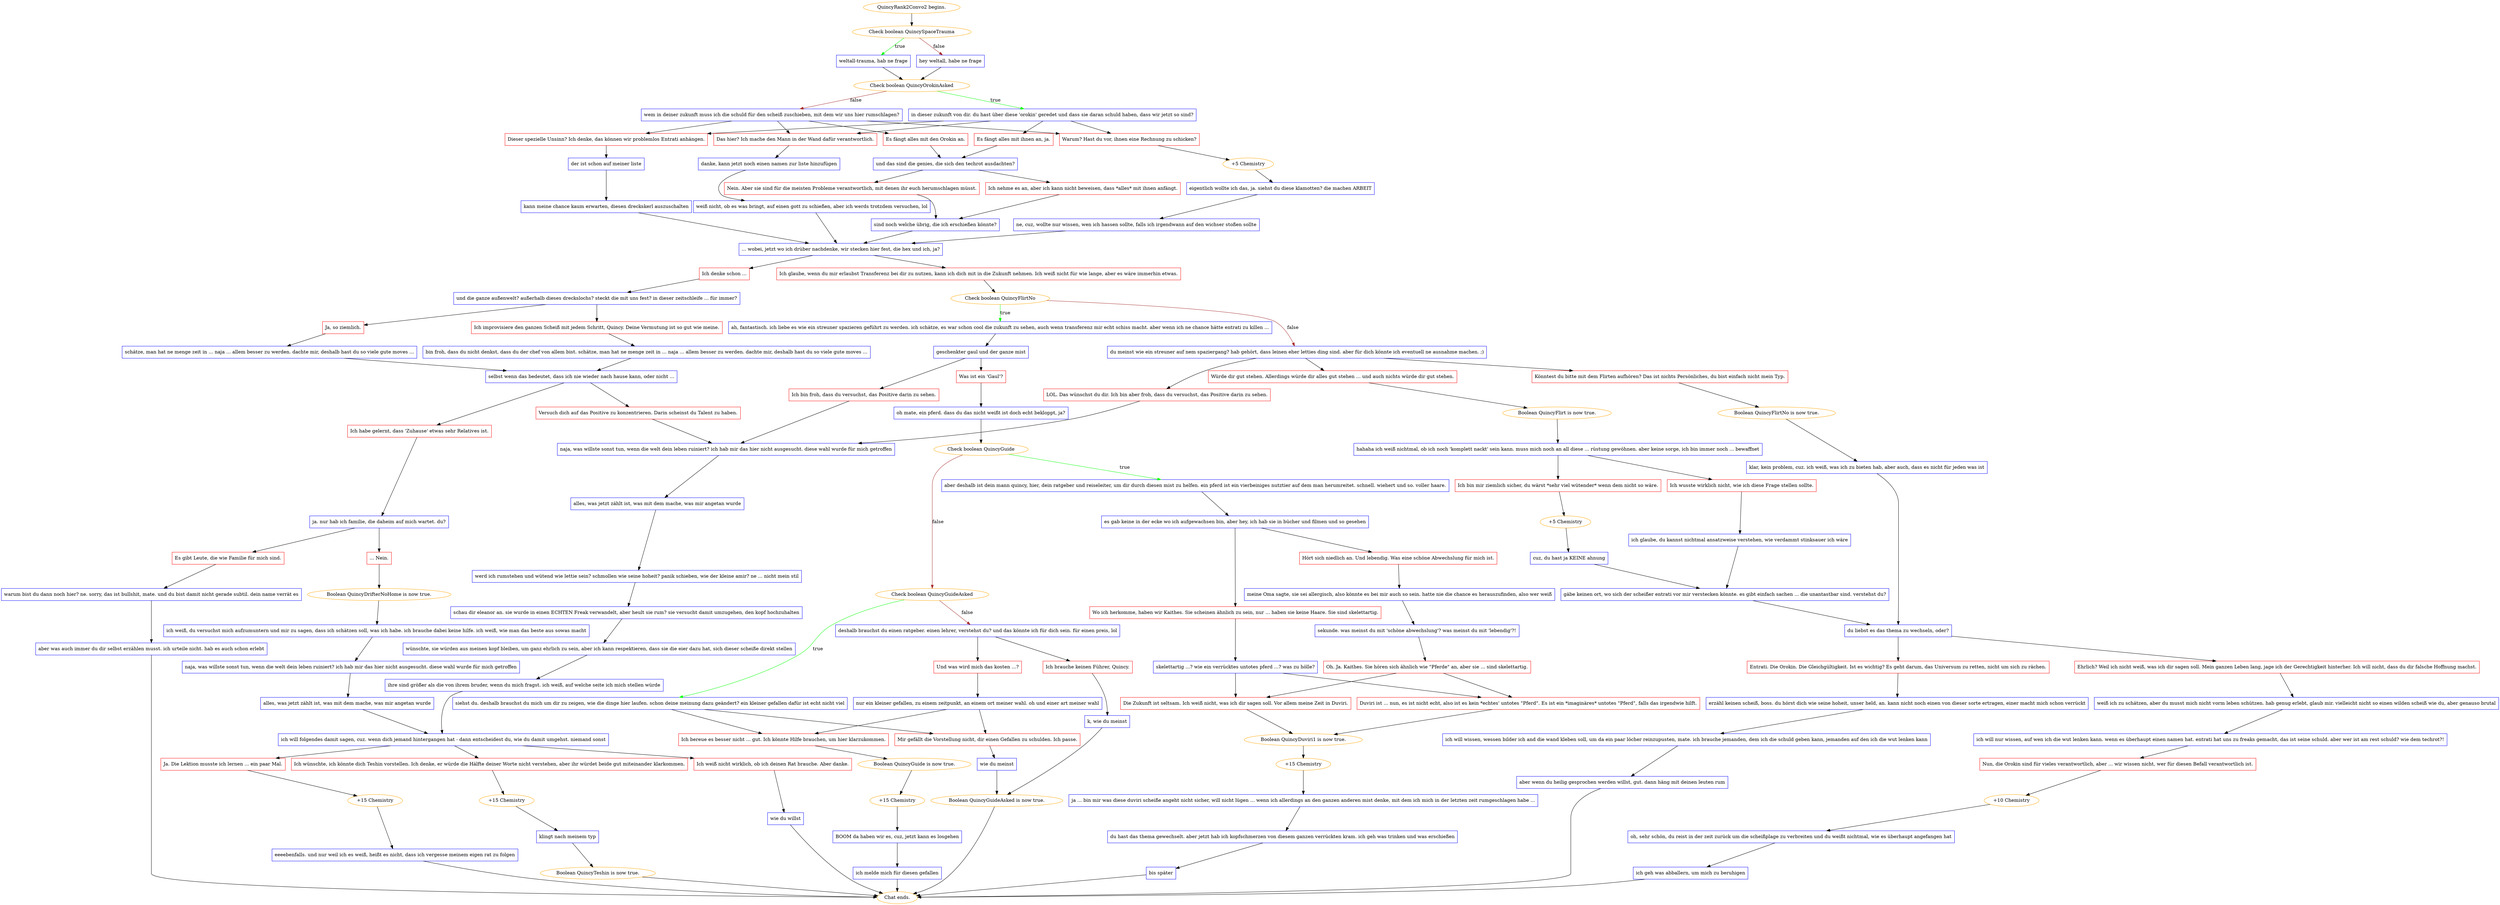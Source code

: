 digraph {
	"QuincyRank2Convo2 begins." [color=orange];
		"QuincyRank2Convo2 begins." -> j904192915;
	j904192915 [label="Check boolean QuincySpaceTrauma",color=orange];
		j904192915 -> j3015871306 [label=true,color=green];
		j904192915 -> j2155426165 [label=false,color=brown];
	j3015871306 [label="weltall-trauma, hab ne frage",shape=box,color=blue];
		j3015871306 -> j3132852601;
	j2155426165 [label="hey weltall, habe ne frage",shape=box,color=blue];
		j2155426165 -> j3132852601;
	j3132852601 [label="Check boolean QuincyOrokinAsked",color=orange];
		j3132852601 -> j3972062379 [label=true,color=green];
		j3132852601 -> j1595108344 [label=false,color=brown];
	j3972062379 [label="in dieser zukunft von dir. du hast über diese 'orokin' geredet und dass sie daran schuld haben, dass wir jetzt so sind?",shape=box,color=blue];
		j3972062379 -> j122582366;
		j3972062379 -> j781125204;
		j3972062379 -> j1483525800;
		j3972062379 -> j1785099273;
	j1595108344 [label="wem in deiner zukunft muss ich die schuld für den scheiß zuschieben, mit dem wir uns hier rumschlagen?",shape=box,color=blue];
		j1595108344 -> j122582366;
		j1595108344 -> j781125204;
		j1595108344 -> j1483525800;
		j1595108344 -> j537029286;
	j122582366 [label="Warum? Hast du vor, ihnen eine Rechnung zu schicken?",shape=box,color=red];
		j122582366 -> j1416640813;
	j781125204 [label="Dieser spezielle Unsinn? Ich denke, das können wir problemlos Entrati anhängen.",shape=box,color=red];
		j781125204 -> j4007178742;
	j1483525800 [label="Das hier? Ich mache den Mann in der Wand dafür verantwortlich.",shape=box,color=red];
		j1483525800 -> j2972121046;
	j1785099273 [label="Es fängt alles mit ihnen an, ja.",shape=box,color=red];
		j1785099273 -> j2589757791;
	j537029286 [label="Es fängt alles mit den Orokin an.",shape=box,color=red];
		j537029286 -> j2589757791;
	j1416640813 [label="+5 Chemistry",color=orange];
		j1416640813 -> j2900924614;
	j4007178742 [label="der ist schon auf meiner liste",shape=box,color=blue];
		j4007178742 -> j881264978;
	j2972121046 [label="danke, kann jetzt noch einen namen zur liste hinzufügen",shape=box,color=blue];
		j2972121046 -> j2946636816;
	j2589757791 [label="und das sind die genies, die sich den techrot ausdachten?",shape=box,color=blue];
		j2589757791 -> j2401571577;
		j2589757791 -> j997438605;
	j2900924614 [label="eigentlich wollte ich das, ja. siehst du diese klamotten? die machen ARBEIT",shape=box,color=blue];
		j2900924614 -> j3003982013;
	j881264978 [label="kann meine chance kaum erwarten, diesen dreckskerl auszuschalten",shape=box,color=blue];
		j881264978 -> j1567157597;
	j2946636816 [label="weiß nicht, ob es was bringt, auf einen gott zu schießen, aber ich werds trotzdem versuchen, lol",shape=box,color=blue];
		j2946636816 -> j1567157597;
	j2401571577 [label="Nein. Aber sie sind für die meisten Probleme verantwortlich, mit denen ihr euch herumschlagen müsst.",shape=box,color=red];
		j2401571577 -> j2921084536;
	j997438605 [label="Ich nehme es an, aber ich kann nicht beweisen, dass *alles* mit ihnen anfängt.",shape=box,color=red];
		j997438605 -> j2921084536;
	j3003982013 [label="ne, cuz, wollte nur wissen, wen ich hassen sollte, falls ich irgendwann auf den wichser stoßen sollte",shape=box,color=blue];
		j3003982013 -> j1567157597;
	j1567157597 [label="... wobei, jetzt wo ich drüber nachdenke, wir stecken hier fest, die hex und ich, ja?",shape=box,color=blue];
		j1567157597 -> j1411962644;
		j1567157597 -> j251572689;
	j2921084536 [label="sind noch welche übrig, die ich erschießen könnte?",shape=box,color=blue];
		j2921084536 -> j1567157597;
	j1411962644 [label="Ich glaube, wenn du mir erlaubst Transferenz bei dir zu nutzen, kann ich dich mit in die Zukunft nehmen. Ich weiß nicht für wie lange, aber es wäre immerhin etwas.",shape=box,color=red];
		j1411962644 -> j1101179576;
	j251572689 [label="Ich denke schon ...",shape=box,color=red];
		j251572689 -> j3104420051;
	j1101179576 [label="Check boolean QuincyFlirtNo",color=orange];
		j1101179576 -> j3832209963 [label=true,color=green];
		j1101179576 -> j1096328713 [label=false,color=brown];
	j3104420051 [label="und die ganze außenwelt? außerhalb dieses dreckslochs? steckt die mit uns fest? in dieser zeitschleife ... für immer?",shape=box,color=blue];
		j3104420051 -> j3162233713;
		j3104420051 -> j3116798067;
	j3832209963 [label="ah, fantastisch. ich liebe es wie ein streuner spazieren geführt zu werden. ich schätze, es war schon cool die zukunft zu sehen, auch wenn transferenz mir echt schiss macht. aber wenn ich ne chance hätte entrati zu killen ...",shape=box,color=blue];
		j3832209963 -> j422368101;
	j1096328713 [label="du meinst wie ein streuner auf nem spaziergang? hab gehört, dass leinen eher letties ding sind. aber für dich könnte ich eventuell ne ausnahme machen. ;)",shape=box,color=blue];
		j1096328713 -> j2678682252;
		j1096328713 -> j3343290957;
		j1096328713 -> j3021809584;
	j3162233713 [label="Ich improvisiere den ganzen Scheiß mit jedem Schritt, Quincy. Deine Vermutung ist so gut wie meine.",shape=box,color=red];
		j3162233713 -> j2763429834;
	j3116798067 [label="Ja, so ziemlich.",shape=box,color=red];
		j3116798067 -> j236600507;
	j422368101 [label="geschenkter gaul und der ganze mist",shape=box,color=blue];
		j422368101 -> j428839256;
		j422368101 -> j1465844660;
	j2678682252 [label="Würde dir gut stehen. Allerdings würde dir alles gut stehen ... und auch nichts würde dir gut stehen.",shape=box,color=red];
		j2678682252 -> j4076101489;
	j3343290957 [label="Könntest du bitte mit dem Flirten aufhören? Das ist nichts Persönliches, du bist einfach nicht mein Typ.",shape=box,color=red];
		j3343290957 -> j1714869579;
	j3021809584 [label="LOL. Das wünschst du dir. Ich bin aber froh, dass du versuchst, das Positive darin zu sehen.",shape=box,color=red];
		j3021809584 -> j3577494251;
	j2763429834 [label="bin froh, dass du nicht denkst, dass du der chef von allem bist. schätze, man hat ne menge zeit in ... naja ... allem besser zu werden. dachte mir, deshalb hast du so viele gute moves ...",shape=box,color=blue];
		j2763429834 -> j3777292086;
	j236600507 [label="schätze, man hat ne menge zeit in ... naja ... allem besser zu werden. dachte mir, deshalb hast du so viele gute moves ...",shape=box,color=blue];
		j236600507 -> j3777292086;
	j428839256 [label="Was ist ein 'Gaul'?",shape=box,color=red];
		j428839256 -> j2431041530;
	j1465844660 [label="Ich bin froh, dass du versuchst, das Positive darin zu sehen.",shape=box,color=red];
		j1465844660 -> j3577494251;
	j4076101489 [label="Boolean QuincyFlirt is now true.",color=orange];
		j4076101489 -> j3794988996;
	j1714869579 [label="Boolean QuincyFlirtNo is now true.",color=orange];
		j1714869579 -> j3752177011;
	j3577494251 [label="naja, was willste sonst tun, wenn die welt dein leben ruiniert? ich hab mir das hier nicht ausgesucht. diese wahl wurde für mich getroffen",shape=box,color=blue];
		j3577494251 -> j4163405987;
	j3777292086 [label="selbst wenn das bedeutet, dass ich nie wieder nach hause kann, oder nicht ...",shape=box,color=blue];
		j3777292086 -> j24093074;
		j3777292086 -> j4246581307;
	j2431041530 [label="oh mate, ein pferd. dass du das nicht weißt ist doch echt bekloppt, ja?",shape=box,color=blue];
		j2431041530 -> j2769252834;
	j3794988996 [label="hahaha ich weiß nichtmal, ob ich noch 'komplett nackt' sein kann. muss mich noch an all diese ... rüstung gewöhnen. aber keine sorge, ich bin immer noch ... bewaffnet",shape=box,color=blue];
		j3794988996 -> j3451354641;
		j3794988996 -> j3723896337;
	j3752177011 [label="klar, kein problem, cuz. ich weiß, was ich zu bieten hab, aber auch, dass es nicht für jeden was ist",shape=box,color=blue];
		j3752177011 -> j407443119;
	j4163405987 [label="alles, was jetzt zählt ist, was mit dem mache, was mir angetan wurde",shape=box,color=blue];
		j4163405987 -> j3478511790;
	j24093074 [label="Versuch dich auf das Positive zu konzentrieren. Darin scheinst du Talent zu haben.",shape=box,color=red];
		j24093074 -> j3577494251;
	j4246581307 [label="Ich habe gelernt, dass 'Zuhause' etwas sehr Relatives ist.",shape=box,color=red];
		j4246581307 -> j1061421444;
	j2769252834 [label="Check boolean QuincyGuide",color=orange];
		j2769252834 -> j3266462377 [label=true,color=green];
		j2769252834 -> j1789164529 [label=false,color=brown];
	j3451354641 [label="Ich wusste wirklich nicht, wie ich diese Frage stellen sollte.",shape=box,color=red];
		j3451354641 -> j883122386;
	j3723896337 [label="Ich bin mir ziemlich sicher, du wärst *sehr viel wütender* wenn dem nicht so wäre.",shape=box,color=red];
		j3723896337 -> j659082717;
	j407443119 [label="du liebst es das thema zu wechseln, oder?",shape=box,color=blue];
		j407443119 -> j3243016758;
		j407443119 -> j434100532;
	j3478511790 [label="werd ich rumstehen und wütend wie lettie sein? schmollen wie seine hoheit? panik schieben, wie der kleine amir? ne ... nicht mein stil",shape=box,color=blue];
		j3478511790 -> j3052191698;
	j1061421444 [label="ja. nur hab ich familie, die daheim auf mich wartet. du?",shape=box,color=blue];
		j1061421444 -> j4001965184;
		j1061421444 -> j1123703907;
	j3266462377 [label="aber deshalb ist dein mann quincy, hier, dein ratgeber und reiseleiter, um dir durch diesen mist zu helfen. ein pferd ist ein vierbeiniges nutztier auf dem man herumreitet. schnell. wiehert und so. voller haare.",shape=box,color=blue];
		j3266462377 -> j772638609;
	j1789164529 [label="Check boolean QuincyGuideAsked",color=orange];
		j1789164529 -> j1037084411 [label=true,color=green];
		j1789164529 -> j3132575198 [label=false,color=brown];
	j883122386 [label="ich glaube, du kannst nichtmal ansatzweise verstehen, wie verdammt stinksauer ich wäre",shape=box,color=blue];
		j883122386 -> j1129033508;
	j659082717 [label="+5 Chemistry",color=orange];
		j659082717 -> j2736627244;
	j3243016758 [label="Ehrlich? Weil ich nicht weiß, was ich dir sagen soll. Mein ganzen Leben lang, jage ich der Gerechtigkeit hinterher. Ich will nicht, dass du dir falsche Hoffnung machst.",shape=box,color=red];
		j3243016758 -> j1121122481;
	j434100532 [label="Entrati. Die Orokin. Die Gleichgültigkeit. Ist es wichtig? Es geht darum, das Universum zu retten, nicht um sich zu rächen.",shape=box,color=red];
		j434100532 -> j337908678;
	j3052191698 [label="schau dir eleanor an. sie wurde in einen ECHTEN Freak verwandelt, aber heult sie rum? sie versucht damit umzugehen, den kopf hochzuhalten",shape=box,color=blue];
		j3052191698 -> j523385320;
	j4001965184 [label="... Nein.",shape=box,color=red];
		j4001965184 -> j3509770042;
	j1123703907 [label="Es gibt Leute, die wie Familie für mich sind.",shape=box,color=red];
		j1123703907 -> j2152405072;
	j772638609 [label="es gab keine in der ecke wo ich aufgewachsen bin, aber hey, ich hab sie in bücher und filmen und so gesehen",shape=box,color=blue];
		j772638609 -> j2047482686;
		j772638609 -> j623757449;
	j1037084411 [label="siehst du. deshalb brauchst du mich um dir zu zeigen, wie die dinge hier laufen. schon deine meinung dazu geändert? ein kleiner gefallen dafür ist echt nicht viel",shape=box,color=blue];
		j1037084411 -> j1194654235;
		j1037084411 -> j2718016064;
	j3132575198 [label="deshalb brauchst du einen ratgeber. einen lehrer, verstehst du? und das könnte ich für dich sein. für einen preis, lol",shape=box,color=blue];
		j3132575198 -> j2599153757;
		j3132575198 -> j1000001459;
	j1129033508 [label="gäbe keinen ort, wo sich der scheißer entrati vor mir verstecken könnte. es gibt einfach sachen ... die unantastbar sind. verstehst du?",shape=box,color=blue];
		j1129033508 -> j407443119;
	j2736627244 [label="cuz, du hast ja KEINE ahnung",shape=box,color=blue];
		j2736627244 -> j1129033508;
	j1121122481 [label="weiß ich zu schätzen, aber du musst mich nicht vorm leben schützen. hab genug erlebt, glaub mir. vielleicht nicht so einen wilden scheiß wie du, aber genauso brutal",shape=box,color=blue];
		j1121122481 -> j1094775966;
	j337908678 [label="erzähl keinen scheiß, boss. du hörst dich wie seine hoheit, unser held, an. kann nicht noch einen von dieser sorte ertragen, einer macht mich schon verrückt",shape=box,color=blue];
		j337908678 -> j2461488551;
	j523385320 [label="wünschte, sie würden aus meinen kopf bleiben, um ganz ehrlich zu sein, aber ich kann respektieren, dass sie die eier dazu hat, sich dieser scheiße direkt stellen",shape=box,color=blue];
		j523385320 -> j3528494329;
	j3509770042 [label="Boolean QuincyDrifterNoHome is now true.",color=orange];
		j3509770042 -> j3312245782;
	j2152405072 [label="warum bist du dann noch hier? ne. sorry, das ist bullshit, mate. und du bist damit nicht gerade subtil. dein name verrät es",shape=box,color=blue];
		j2152405072 -> j526686694;
	j2047482686 [label="Wo ich herkomme, haben wir Kaithes. Sie scheinen ähnlich zu sein, nur ... haben sie keine Haare. Sie sind skelettartig.",shape=box,color=red];
		j2047482686 -> j2882388202;
	j623757449 [label="Hört sich niedlich an. Und lebendig. Was eine schöne Abwechslung für mich ist.",shape=box,color=red];
		j623757449 -> j414441439;
	j1194654235 [label="Ich bereue es besser nicht ... gut. Ich könnte Hilfe brauchen, um hier klarzukommen.",shape=box,color=red];
		j1194654235 -> j19452726;
	j2718016064 [label="Mir gefällt die Vorstellung nicht, dir einen Gefallen zu schulden. Ich passe.",shape=box,color=red];
		j2718016064 -> j2537089444;
	j2599153757 [label="Und was wird mich das kosten ...?",shape=box,color=red];
		j2599153757 -> j2363097786;
	j1000001459 [label="Ich brauche keinen Führer, Quincy.",shape=box,color=red];
		j1000001459 -> j2877431318;
	j1094775966 [label="ich will nur wissen, auf wen ich die wut lenken kann. wenn es überhaupt einen namen hat. entrati hat uns zu freaks gemacht, das ist seine schuld. aber wer ist am rest schuld? wie dem techrot?!",shape=box,color=blue];
		j1094775966 -> j3082643598;
	j2461488551 [label="ich will wissen, wessen bilder ich and die wand kleben soll, um da ein paar löcher reinzupusten, mate. ich brauche jemanden, dem ich die schuld geben kann, jemanden auf den ich die wut lenken kann",shape=box,color=blue];
		j2461488551 -> j754932754;
	j3528494329 [label="ihre sind größer als die von ihrem bruder, wenn du mich fragst. ich weiß, auf welche seite ich mich stellen würde",shape=box,color=blue];
		j3528494329 -> j828992136;
	j3312245782 [label="ich weiß, du versuchst mich aufzumuntern und mir zu sagen, dass ich schätzen soll, was ich habe. ich brauche dabei keine hilfe. ich weiß, wie man das beste aus sowas macht",shape=box,color=blue];
		j3312245782 -> j2054784068;
	j526686694 [label="aber was auch immer du dir selbst erzählen musst. ich urteile nicht. hab es auch schon erlebt",shape=box,color=blue];
		j526686694 -> "Chat ends.";
	j2882388202 [label="skelettartig ...? wie ein verrücktes untotes pferd ...? was zu hölle?",shape=box,color=blue];
		j2882388202 -> j3190416153;
		j2882388202 -> j1583579487;
	j414441439 [label="meine Oma sagte, sie sei allergisch, also könnte es bei mir auch so sein. hatte nie die chance es herauszufinden, also wer weiß",shape=box,color=blue];
		j414441439 -> j4037662723;
	j19452726 [label="Boolean QuincyGuide is now true.",color=orange];
		j19452726 -> j784435278;
	j2537089444 [label="wie du meinst",shape=box,color=blue];
		j2537089444 -> j4247241603;
	j2363097786 [label="nur ein kleiner gefallen, zu einem zeitpunkt, an einem ort meiner wahl. oh und einer art meiner wahl",shape=box,color=blue];
		j2363097786 -> j1194654235;
		j2363097786 -> j2718016064;
	j2877431318 [label="k, wie du meinst",shape=box,color=blue];
		j2877431318 -> j4247241603;
	j3082643598 [label="Nun, die Orokin sind für vieles verantwortlich, aber ... wir wissen nicht, wer für diesen Befall verantwortlich ist.",shape=box,color=red];
		j3082643598 -> j3487682368;
	j754932754 [label="aber wenn du heilig gesprochen werden willst, gut. dann häng mit deinen leuten rum",shape=box,color=blue];
		j754932754 -> "Chat ends.";
	j828992136 [label="ich will folgendes damit sagen, cuz. wenn dich jemand hintergangen hat - dann entscheidest du, wie du damit umgehst. niemand sonst",shape=box,color=blue];
		j828992136 -> j1436827770;
		j828992136 -> j2318093279;
		j828992136 -> j4236259922;
	j2054784068 [label="naja, was willste sonst tun, wenn die welt dein leben ruiniert? ich hab mir das hier nicht ausgesucht. diese wahl wurde für mich getroffen",shape=box,color=blue];
		j2054784068 -> j1099924324;
	"Chat ends." [color=orange];
	j3190416153 [label="Duviri ist ... nun, es ist nicht echt, also ist es kein *echtes' untotes \"Pferd\". Es ist ein *imaginäres* untotes \"Pferd\", falls das irgendwie hilft.",shape=box,color=red];
		j3190416153 -> j511209283;
	j1583579487 [label="Die Zukunft ist seltsam. Ich weiß nicht, was ich dir sagen soll. Vor allem meine Zeit in Duviri.",shape=box,color=red];
		j1583579487 -> j511209283;
	j4037662723 [label="sekunde. was meinst du mit 'schöne abwechslung'? was meinst du mit 'lebendig'?!",shape=box,color=blue];
		j4037662723 -> j1749063329;
	j784435278 [label="+15 Chemistry",color=orange];
		j784435278 -> j1229561793;
	j4247241603 [label="Boolean QuincyGuideAsked is now true.",color=orange];
		j4247241603 -> "Chat ends.";
	j3487682368 [label="+10 Chemistry",color=orange];
		j3487682368 -> j2545228472;
	j1436827770 [label="Ich wünschte, ich könnte dich Teshin vorstellen. Ich denke, er würde die Hälfte deiner Worte nicht verstehen, aber ihr würdet beide gut miteinander klarkommen.",shape=box,color=red];
		j1436827770 -> j701684278;
	j2318093279 [label="Ja. Die Lektion musste ich lernen ... ein paar Mal.",shape=box,color=red];
		j2318093279 -> j1838318537;
	j4236259922 [label="Ich weiß nicht wirklich, ob ich deinen Rat brauche. Aber danke.",shape=box,color=red];
		j4236259922 -> j1807447910;
	j1099924324 [label="alles, was jetzt zählt ist, was mit dem mache, was mir angetan wurde",shape=box,color=blue];
		j1099924324 -> j828992136;
	j511209283 [label="Boolean QuincyDuviri1 is now true.",color=orange];
		j511209283 -> j3117241463;
	j1749063329 [label="Oh. Ja. Kaithes. Sie hören sich ähnlich wie \"Pferde\" an, aber sie ... sind skelettartig.",shape=box,color=red];
		j1749063329 -> j3190416153;
		j1749063329 -> j1583579487;
	j1229561793 [label="BOOM da haben wir es, cuz, jetzt kann es losgehen",shape=box,color=blue];
		j1229561793 -> j2505044543;
	j2545228472 [label="oh, sehr schön, du reist in der zeit zurück um die scheißplage zu verbreiten und du weißt nichtmal, wie es überhaupt angefangen hat",shape=box,color=blue];
		j2545228472 -> j154182543;
	j701684278 [label="+15 Chemistry",color=orange];
		j701684278 -> j3770318604;
	j1838318537 [label="+15 Chemistry",color=orange];
		j1838318537 -> j626306495;
	j1807447910 [label="wie du willst",shape=box,color=blue];
		j1807447910 -> "Chat ends.";
	j3117241463 [label="+15 Chemistry",color=orange];
		j3117241463 -> j111482660;
	j2505044543 [label="ich melde mich für diesen gefallen",shape=box,color=blue];
		j2505044543 -> "Chat ends.";
	j154182543 [label="ich geh was abballern, um mich zu beruhigen",shape=box,color=blue];
		j154182543 -> "Chat ends.";
	j3770318604 [label="klingt nach meinem typ",shape=box,color=blue];
		j3770318604 -> j2600648415;
	j626306495 [label="eeeebenfalls. und nur weil ich es weiß, heißt es nicht, dass ich vergesse meinem eigen rat zu folgen",shape=box,color=blue];
		j626306495 -> "Chat ends.";
	j111482660 [label="ja ... bin mir was diese duviri scheiße angeht nicht sicher, will nicht lügen ... wenn ich allerdings an den ganzen anderen mist denke, mit dem ich mich in der letzten zeit rumgeschlagen habe ...",shape=box,color=blue];
		j111482660 -> j112648616;
	j2600648415 [label="Boolean QuincyTeshin is now true.",color=orange];
		j2600648415 -> "Chat ends.";
	j112648616 [label="du hast das thema gewechselt. aber jetzt hab ich kopfschmerzen von diesem ganzen verrückten kram. ich geh was trinken und was erschießen",shape=box,color=blue];
		j112648616 -> j898686218;
	j898686218 [label="bis später",shape=box,color=blue];
		j898686218 -> "Chat ends.";
}